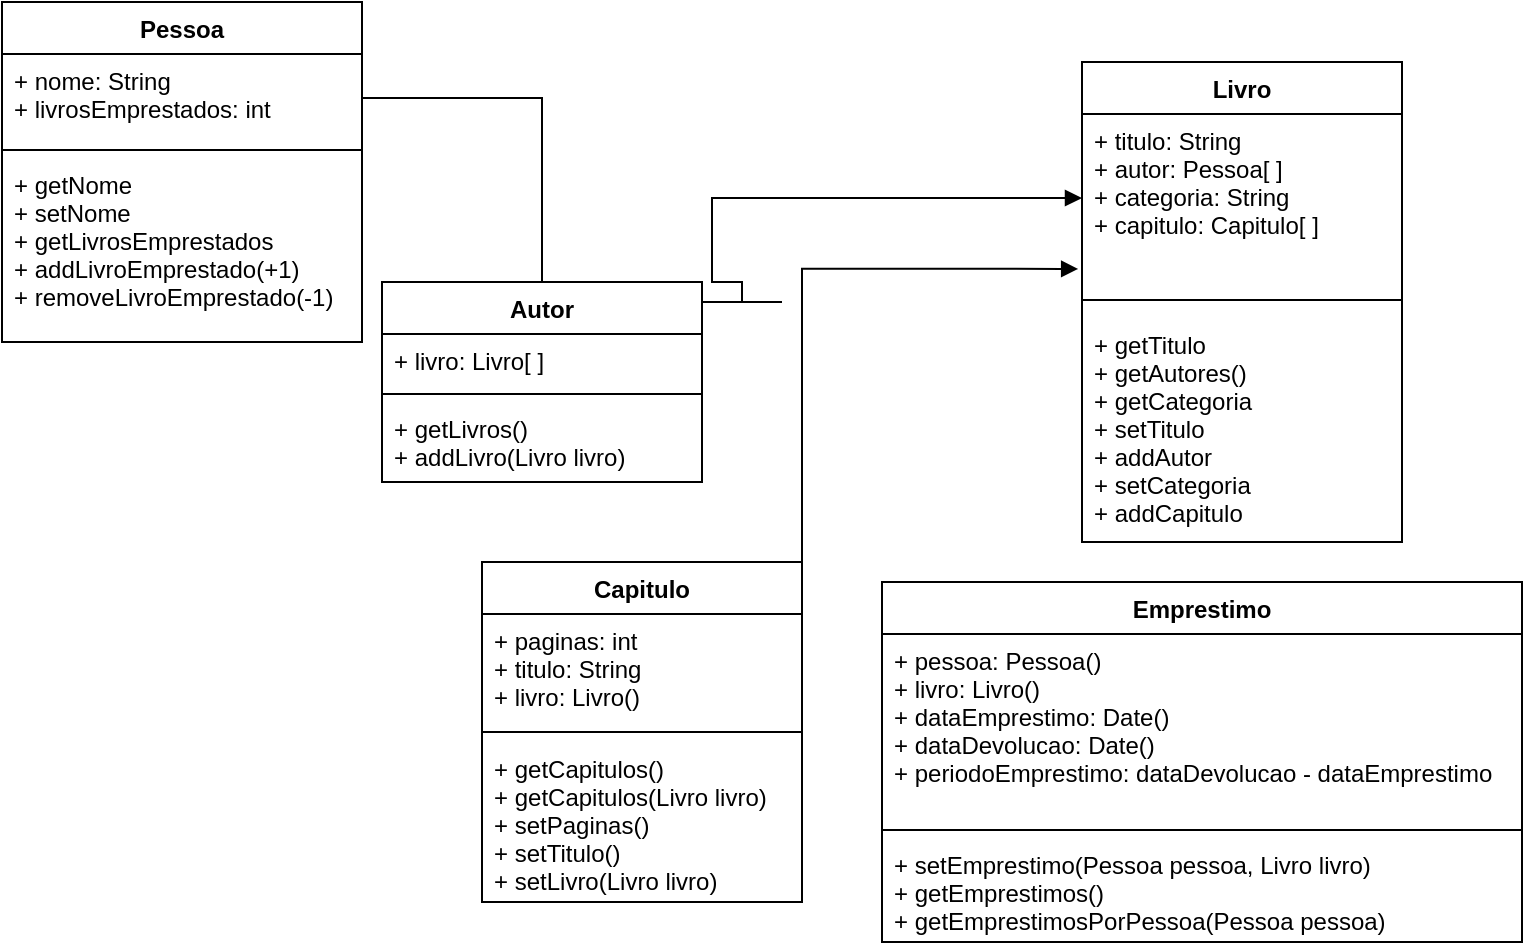 <mxfile version="20.3.0" type="github">
  <diagram id="C5RBs43oDa-KdzZeNtuy" name="Page-1">
    <mxGraphModel dx="946" dy="589" grid="1" gridSize="10" guides="1" tooltips="1" connect="1" arrows="1" fold="1" page="1" pageScale="1" pageWidth="827" pageHeight="1169" math="0" shadow="0">
      <root>
        <mxCell id="WIyWlLk6GJQsqaUBKTNV-0" />
        <mxCell id="WIyWlLk6GJQsqaUBKTNV-1" parent="WIyWlLk6GJQsqaUBKTNV-0" />
        <mxCell id="qz7tzYVWzuwUDLUNLnIT-8" value="Livro" style="swimlane;fontStyle=1;align=center;verticalAlign=top;childLayout=stackLayout;horizontal=1;startSize=26;horizontalStack=0;resizeParent=1;resizeParentMax=0;resizeLast=0;collapsible=1;marginBottom=0;" vertex="1" parent="WIyWlLk6GJQsqaUBKTNV-1">
          <mxGeometry x="580" y="60" width="160" height="240" as="geometry" />
        </mxCell>
        <mxCell id="qz7tzYVWzuwUDLUNLnIT-9" value="+ titulo: String&#xa;+ autor: Pessoa[ ]&#xa;+ categoria: String&#xa;+ capitulo: Capitulo[ ]" style="text;strokeColor=none;fillColor=none;align=left;verticalAlign=top;spacingLeft=4;spacingRight=4;overflow=hidden;rotatable=0;points=[[0,0.5],[1,0.5]];portConstraint=eastwest;" vertex="1" parent="qz7tzYVWzuwUDLUNLnIT-8">
          <mxGeometry y="26" width="160" height="84" as="geometry" />
        </mxCell>
        <mxCell id="qz7tzYVWzuwUDLUNLnIT-10" value="" style="line;strokeWidth=1;fillColor=none;align=left;verticalAlign=middle;spacingTop=-1;spacingLeft=3;spacingRight=3;rotatable=0;labelPosition=right;points=[];portConstraint=eastwest;strokeColor=inherit;" vertex="1" parent="qz7tzYVWzuwUDLUNLnIT-8">
          <mxGeometry y="110" width="160" height="18" as="geometry" />
        </mxCell>
        <mxCell id="qz7tzYVWzuwUDLUNLnIT-11" value="+ getTitulo&#xa;+ getAutores()&#xa;+ getCategoria&#xa;+ setTitulo&#xa;+ addAutor&#xa;+ setCategoria&#xa;+ addCapitulo" style="text;strokeColor=none;fillColor=none;align=left;verticalAlign=top;spacingLeft=4;spacingRight=4;overflow=hidden;rotatable=0;points=[[0,0.5],[1,0.5]];portConstraint=eastwest;" vertex="1" parent="qz7tzYVWzuwUDLUNLnIT-8">
          <mxGeometry y="128" width="160" height="112" as="geometry" />
        </mxCell>
        <mxCell id="qz7tzYVWzuwUDLUNLnIT-12" value="Autor" style="swimlane;fontStyle=1;align=center;verticalAlign=top;childLayout=stackLayout;horizontal=1;startSize=26;horizontalStack=0;resizeParent=1;resizeParentMax=0;resizeLast=0;collapsible=1;marginBottom=0;" vertex="1" parent="WIyWlLk6GJQsqaUBKTNV-1">
          <mxGeometry x="230" y="170" width="160" height="100" as="geometry" />
        </mxCell>
        <mxCell id="qz7tzYVWzuwUDLUNLnIT-13" value="+ livro: Livro[ ]" style="text;strokeColor=none;fillColor=none;align=left;verticalAlign=top;spacingLeft=4;spacingRight=4;overflow=hidden;rotatable=0;points=[[0,0.5],[1,0.5]];portConstraint=eastwest;" vertex="1" parent="qz7tzYVWzuwUDLUNLnIT-12">
          <mxGeometry y="26" width="160" height="26" as="geometry" />
        </mxCell>
        <mxCell id="qz7tzYVWzuwUDLUNLnIT-14" value="" style="line;strokeWidth=1;fillColor=none;align=left;verticalAlign=middle;spacingTop=-1;spacingLeft=3;spacingRight=3;rotatable=0;labelPosition=right;points=[];portConstraint=eastwest;strokeColor=inherit;" vertex="1" parent="qz7tzYVWzuwUDLUNLnIT-12">
          <mxGeometry y="52" width="160" height="8" as="geometry" />
        </mxCell>
        <mxCell id="qz7tzYVWzuwUDLUNLnIT-15" value="+ getLivros()&#xa;+ addLivro(Livro livro)" style="text;strokeColor=none;fillColor=none;align=left;verticalAlign=top;spacingLeft=4;spacingRight=4;overflow=hidden;rotatable=0;points=[[0,0.5],[1,0.5]];portConstraint=eastwest;" vertex="1" parent="qz7tzYVWzuwUDLUNLnIT-12">
          <mxGeometry y="60" width="160" height="40" as="geometry" />
        </mxCell>
        <mxCell id="qz7tzYVWzuwUDLUNLnIT-16" value="Emprestimo" style="swimlane;fontStyle=1;align=center;verticalAlign=top;childLayout=stackLayout;horizontal=1;startSize=26;horizontalStack=0;resizeParent=1;resizeParentMax=0;resizeLast=0;collapsible=1;marginBottom=0;" vertex="1" parent="WIyWlLk6GJQsqaUBKTNV-1">
          <mxGeometry x="480" y="320" width="320" height="180" as="geometry" />
        </mxCell>
        <mxCell id="qz7tzYVWzuwUDLUNLnIT-17" value="+ pessoa: Pessoa()&#xa;+ livro: Livro()&#xa;+ dataEmprestimo: Date()&#xa;+ dataDevolucao: Date()&#xa;+ periodoEmprestimo: dataDevolucao - dataEmprestimo" style="text;strokeColor=none;fillColor=none;align=left;verticalAlign=top;spacingLeft=4;spacingRight=4;overflow=hidden;rotatable=0;points=[[0,0.5],[1,0.5]];portConstraint=eastwest;" vertex="1" parent="qz7tzYVWzuwUDLUNLnIT-16">
          <mxGeometry y="26" width="320" height="94" as="geometry" />
        </mxCell>
        <mxCell id="qz7tzYVWzuwUDLUNLnIT-18" value="" style="line;strokeWidth=1;fillColor=none;align=left;verticalAlign=middle;spacingTop=-1;spacingLeft=3;spacingRight=3;rotatable=0;labelPosition=right;points=[];portConstraint=eastwest;strokeColor=inherit;" vertex="1" parent="qz7tzYVWzuwUDLUNLnIT-16">
          <mxGeometry y="120" width="320" height="8" as="geometry" />
        </mxCell>
        <mxCell id="qz7tzYVWzuwUDLUNLnIT-19" value="+ setEmprestimo(Pessoa pessoa, Livro livro)&#xa;+ getEmprestimos()&#xa;+ getEmprestimosPorPessoa(Pessoa pessoa)" style="text;strokeColor=none;fillColor=none;align=left;verticalAlign=top;spacingLeft=4;spacingRight=4;overflow=hidden;rotatable=0;points=[[0,0.5],[1,0.5]];portConstraint=eastwest;" vertex="1" parent="qz7tzYVWzuwUDLUNLnIT-16">
          <mxGeometry y="128" width="320" height="52" as="geometry" />
        </mxCell>
        <mxCell id="qz7tzYVWzuwUDLUNLnIT-20" value="Capitulo" style="swimlane;fontStyle=1;align=center;verticalAlign=top;childLayout=stackLayout;horizontal=1;startSize=26;horizontalStack=0;resizeParent=1;resizeParentMax=0;resizeLast=0;collapsible=1;marginBottom=0;" vertex="1" parent="WIyWlLk6GJQsqaUBKTNV-1">
          <mxGeometry x="280" y="310" width="160" height="170" as="geometry" />
        </mxCell>
        <mxCell id="qz7tzYVWzuwUDLUNLnIT-21" value="+ paginas: int&#xa;+ titulo: String&#xa;+ livro: Livro()" style="text;strokeColor=none;fillColor=none;align=left;verticalAlign=top;spacingLeft=4;spacingRight=4;overflow=hidden;rotatable=0;points=[[0,0.5],[1,0.5]];portConstraint=eastwest;" vertex="1" parent="qz7tzYVWzuwUDLUNLnIT-20">
          <mxGeometry y="26" width="160" height="54" as="geometry" />
        </mxCell>
        <mxCell id="qz7tzYVWzuwUDLUNLnIT-22" value="" style="line;strokeWidth=1;fillColor=none;align=left;verticalAlign=middle;spacingTop=-1;spacingLeft=3;spacingRight=3;rotatable=0;labelPosition=right;points=[];portConstraint=eastwest;strokeColor=inherit;" vertex="1" parent="qz7tzYVWzuwUDLUNLnIT-20">
          <mxGeometry y="80" width="160" height="10" as="geometry" />
        </mxCell>
        <mxCell id="qz7tzYVWzuwUDLUNLnIT-23" value="+ getCapitulos()&#xa;+ getCapitulos(Livro livro)&#xa;+ setPaginas()&#xa;+ setTitulo()&#xa;+ setLivro(Livro livro)" style="text;strokeColor=none;fillColor=none;align=left;verticalAlign=top;spacingLeft=4;spacingRight=4;overflow=hidden;rotatable=0;points=[[0,0.5],[1,0.5]];portConstraint=eastwest;" vertex="1" parent="qz7tzYVWzuwUDLUNLnIT-20">
          <mxGeometry y="90" width="160" height="80" as="geometry" />
        </mxCell>
        <mxCell id="qz7tzYVWzuwUDLUNLnIT-24" value="" style="endArrow=block;endFill=1;html=1;edgeStyle=orthogonalEdgeStyle;align=left;verticalAlign=top;rounded=0;exitX=1;exitY=0;exitDx=0;exitDy=0;entryX=-0.012;entryY=0.922;entryDx=0;entryDy=0;entryPerimeter=0;" edge="1" parent="WIyWlLk6GJQsqaUBKTNV-1" source="qz7tzYVWzuwUDLUNLnIT-20" target="qz7tzYVWzuwUDLUNLnIT-9">
          <mxGeometry x="-1" relative="1" as="geometry">
            <mxPoint x="380" y="391" as="sourcePoint" />
            <mxPoint x="540" y="391" as="targetPoint" />
          </mxGeometry>
        </mxCell>
        <mxCell id="qz7tzYVWzuwUDLUNLnIT-26" value="" style="endArrow=block;endFill=1;html=1;edgeStyle=orthogonalEdgeStyle;align=left;verticalAlign=top;rounded=0;exitX=1;exitY=0;exitDx=0;exitDy=0;entryX=0;entryY=0.5;entryDx=0;entryDy=0;" edge="1" parent="WIyWlLk6GJQsqaUBKTNV-1" source="qz7tzYVWzuwUDLUNLnIT-12" target="qz7tzYVWzuwUDLUNLnIT-9">
          <mxGeometry x="-1" relative="1" as="geometry">
            <mxPoint x="470" y="451" as="sourcePoint" />
            <mxPoint x="630" y="451" as="targetPoint" />
            <Array as="points">
              <mxPoint x="430" y="180" />
              <mxPoint x="410" y="180" />
              <mxPoint x="410" y="170" />
              <mxPoint x="395" y="170" />
              <mxPoint x="395" y="118" />
            </Array>
          </mxGeometry>
        </mxCell>
        <mxCell id="qz7tzYVWzuwUDLUNLnIT-28" value="Pessoa" style="swimlane;fontStyle=1;align=center;verticalAlign=top;childLayout=stackLayout;horizontal=1;startSize=26;horizontalStack=0;resizeParent=1;resizeParentMax=0;resizeLast=0;collapsible=1;marginBottom=0;" vertex="1" parent="WIyWlLk6GJQsqaUBKTNV-1">
          <mxGeometry x="40" y="30" width="180" height="170" as="geometry" />
        </mxCell>
        <mxCell id="qz7tzYVWzuwUDLUNLnIT-29" value="+ nome: String&#xa;+ livrosEmprestados: int" style="text;strokeColor=none;fillColor=none;align=left;verticalAlign=top;spacingLeft=4;spacingRight=4;overflow=hidden;rotatable=0;points=[[0,0.5],[1,0.5]];portConstraint=eastwest;" vertex="1" parent="qz7tzYVWzuwUDLUNLnIT-28">
          <mxGeometry y="26" width="180" height="44" as="geometry" />
        </mxCell>
        <mxCell id="qz7tzYVWzuwUDLUNLnIT-30" value="" style="line;strokeWidth=1;fillColor=none;align=left;verticalAlign=middle;spacingTop=-1;spacingLeft=3;spacingRight=3;rotatable=0;labelPosition=right;points=[];portConstraint=eastwest;strokeColor=inherit;" vertex="1" parent="qz7tzYVWzuwUDLUNLnIT-28">
          <mxGeometry y="70" width="180" height="8" as="geometry" />
        </mxCell>
        <mxCell id="qz7tzYVWzuwUDLUNLnIT-31" value="+ getNome&#xa;+ setNome&#xa;+ getLivrosEmprestados&#xa;+ addLivroEmprestado(+1)&#xa;+ removeLivroEmprestado(-1)" style="text;strokeColor=none;fillColor=none;align=left;verticalAlign=top;spacingLeft=4;spacingRight=4;overflow=hidden;rotatable=0;points=[[0,0.5],[1,0.5]];portConstraint=eastwest;" vertex="1" parent="qz7tzYVWzuwUDLUNLnIT-28">
          <mxGeometry y="78" width="180" height="92" as="geometry" />
        </mxCell>
        <mxCell id="qz7tzYVWzuwUDLUNLnIT-32" value="" style="endArrow=none;html=1;edgeStyle=orthogonalEdgeStyle;rounded=0;exitX=1;exitY=0.5;exitDx=0;exitDy=0;entryX=0.5;entryY=0;entryDx=0;entryDy=0;" edge="1" parent="WIyWlLk6GJQsqaUBKTNV-1" source="qz7tzYVWzuwUDLUNLnIT-29" target="qz7tzYVWzuwUDLUNLnIT-12">
          <mxGeometry relative="1" as="geometry">
            <mxPoint x="230" y="80" as="sourcePoint" />
            <mxPoint x="390" y="80" as="targetPoint" />
          </mxGeometry>
        </mxCell>
      </root>
    </mxGraphModel>
  </diagram>
</mxfile>
